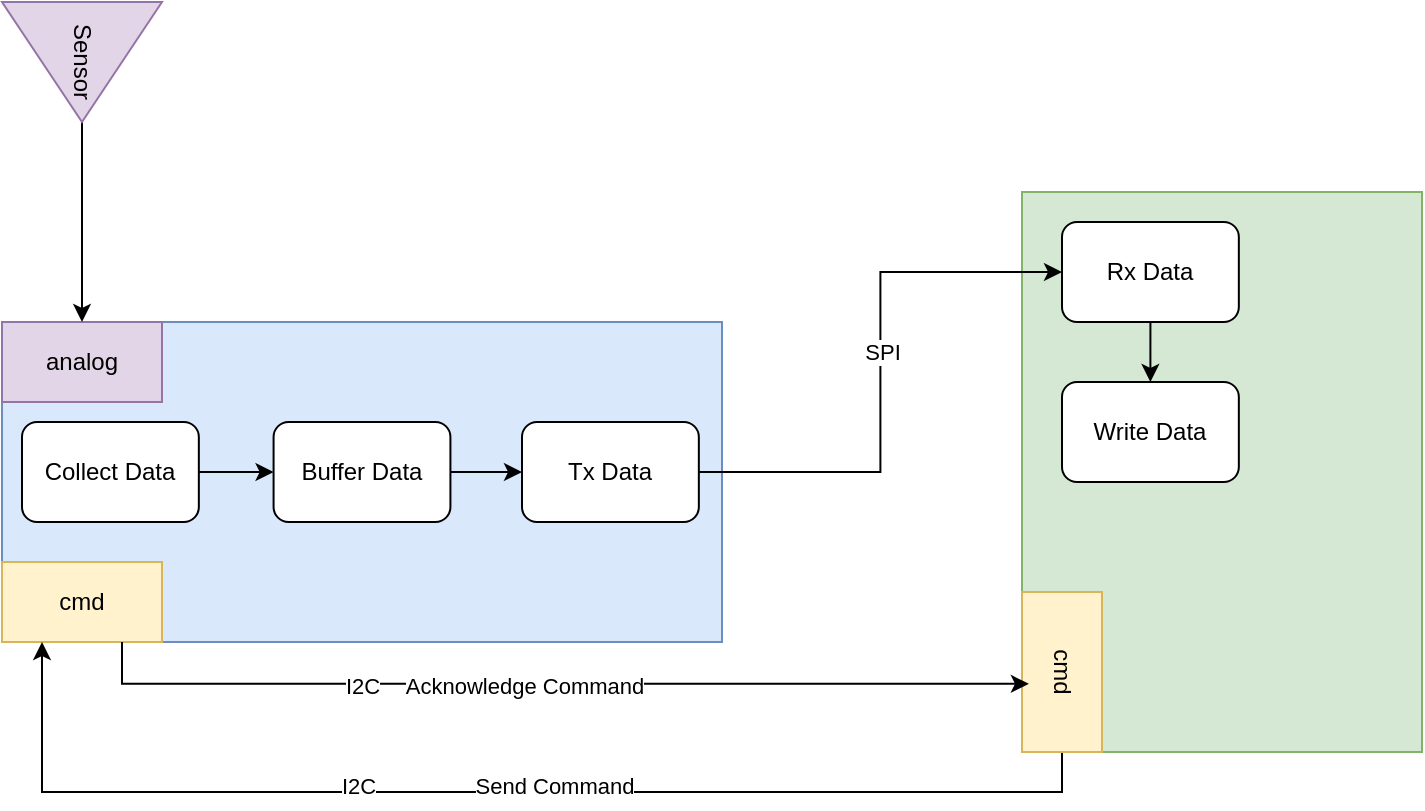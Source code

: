<mxfile version="26.0.9">
  <diagram name="Page-1" id="DLmarki88JReGQ2s3c1B">
    <mxGraphModel dx="984" dy="746" grid="1" gridSize="10" guides="1" tooltips="1" connect="1" arrows="1" fold="1" page="1" pageScale="1" pageWidth="850" pageHeight="1100" math="0" shadow="0">
      <root>
        <mxCell id="0" />
        <mxCell id="1" parent="0" />
        <mxCell id="a-mVC0DCv3H6YnYu_qxZ-1" value="" style="rounded=0;whiteSpace=wrap;html=1;fillColor=#d5e8d4;strokeColor=#82b366;" vertex="1" parent="1">
          <mxGeometry x="550" y="135" width="200" height="280" as="geometry" />
        </mxCell>
        <mxCell id="a-mVC0DCv3H6YnYu_qxZ-2" value="" style="rounded=0;whiteSpace=wrap;html=1;fillColor=#dae8fc;strokeColor=#6c8ebf;" vertex="1" parent="1">
          <mxGeometry x="40" y="200" width="360" height="160" as="geometry" />
        </mxCell>
        <mxCell id="a-mVC0DCv3H6YnYu_qxZ-12" style="edgeStyle=orthogonalEdgeStyle;rounded=0;orthogonalLoop=1;jettySize=auto;html=1;exitX=1;exitY=0.5;exitDx=0;exitDy=0;entryX=0;entryY=0.5;entryDx=0;entryDy=0;" edge="1" parent="1" source="a-mVC0DCv3H6YnYu_qxZ-6" target="a-mVC0DCv3H6YnYu_qxZ-8">
          <mxGeometry relative="1" as="geometry" />
        </mxCell>
        <mxCell id="a-mVC0DCv3H6YnYu_qxZ-25" value="SPI" style="edgeLabel;html=1;align=center;verticalAlign=middle;resizable=0;points=[];" vertex="1" connectable="0" parent="a-mVC0DCv3H6YnYu_qxZ-12">
          <mxGeometry x="0.072" y="-1" relative="1" as="geometry">
            <mxPoint as="offset" />
          </mxGeometry>
        </mxCell>
        <mxCell id="a-mVC0DCv3H6YnYu_qxZ-13" style="edgeStyle=orthogonalEdgeStyle;rounded=0;orthogonalLoop=1;jettySize=auto;html=1;exitX=0.5;exitY=1;exitDx=0;exitDy=0;" edge="1" parent="1" source="a-mVC0DCv3H6YnYu_qxZ-8" target="a-mVC0DCv3H6YnYu_qxZ-9">
          <mxGeometry relative="1" as="geometry" />
        </mxCell>
        <mxCell id="a-mVC0DCv3H6YnYu_qxZ-8" value="Rx Data" style="rounded=1;whiteSpace=wrap;html=1;" vertex="1" parent="1">
          <mxGeometry x="569.999" y="150" width="88.421" height="50" as="geometry" />
        </mxCell>
        <mxCell id="a-mVC0DCv3H6YnYu_qxZ-9" value="Write Data" style="rounded=1;whiteSpace=wrap;html=1;" vertex="1" parent="1">
          <mxGeometry x="569.999" y="230" width="88.421" height="50" as="geometry" />
        </mxCell>
        <mxCell id="a-mVC0DCv3H6YnYu_qxZ-16" value="cmd" style="rounded=0;whiteSpace=wrap;html=1;fillColor=#fff2cc;strokeColor=#d6b656;" vertex="1" parent="1">
          <mxGeometry x="40" y="320" width="80" height="40" as="geometry" />
        </mxCell>
        <mxCell id="a-mVC0DCv3H6YnYu_qxZ-21" style="edgeStyle=orthogonalEdgeStyle;rounded=0;orthogonalLoop=1;jettySize=auto;html=1;exitX=1;exitY=0.5;exitDx=0;exitDy=0;entryX=0.25;entryY=1;entryDx=0;entryDy=0;" edge="1" parent="1" source="a-mVC0DCv3H6YnYu_qxZ-17" target="a-mVC0DCv3H6YnYu_qxZ-16">
          <mxGeometry relative="1" as="geometry" />
        </mxCell>
        <mxCell id="a-mVC0DCv3H6YnYu_qxZ-23" value="Send Command" style="edgeLabel;html=1;align=center;verticalAlign=middle;resizable=0;points=[];" vertex="1" connectable="0" parent="a-mVC0DCv3H6YnYu_qxZ-21">
          <mxGeometry x="-0.093" y="-3" relative="1" as="geometry">
            <mxPoint as="offset" />
          </mxGeometry>
        </mxCell>
        <mxCell id="a-mVC0DCv3H6YnYu_qxZ-27" value="I2C" style="edgeLabel;html=1;align=center;verticalAlign=middle;resizable=0;points=[];" vertex="1" connectable="0" parent="a-mVC0DCv3H6YnYu_qxZ-21">
          <mxGeometry x="0.229" y="-3" relative="1" as="geometry">
            <mxPoint as="offset" />
          </mxGeometry>
        </mxCell>
        <mxCell id="a-mVC0DCv3H6YnYu_qxZ-17" value="cmd" style="rounded=0;whiteSpace=wrap;html=1;rotation=90;fillColor=#fff2cc;strokeColor=#d6b656;" vertex="1" parent="1">
          <mxGeometry x="530" y="355" width="80" height="40" as="geometry" />
        </mxCell>
        <mxCell id="a-mVC0DCv3H6YnYu_qxZ-22" style="edgeStyle=orthogonalEdgeStyle;rounded=0;orthogonalLoop=1;jettySize=auto;html=1;exitX=0.75;exitY=1;exitDx=0;exitDy=0;entryX=0.574;entryY=0.914;entryDx=0;entryDy=0;entryPerimeter=0;" edge="1" parent="1" source="a-mVC0DCv3H6YnYu_qxZ-16" target="a-mVC0DCv3H6YnYu_qxZ-17">
          <mxGeometry relative="1" as="geometry" />
        </mxCell>
        <mxCell id="a-mVC0DCv3H6YnYu_qxZ-24" value="Acknowledge Command" style="edgeLabel;html=1;align=center;verticalAlign=middle;resizable=0;points=[];" vertex="1" connectable="0" parent="a-mVC0DCv3H6YnYu_qxZ-22">
          <mxGeometry x="-0.063" y="-1" relative="1" as="geometry">
            <mxPoint as="offset" />
          </mxGeometry>
        </mxCell>
        <mxCell id="a-mVC0DCv3H6YnYu_qxZ-26" value="I2C" style="edgeLabel;html=1;align=center;verticalAlign=middle;resizable=0;points=[];" vertex="1" connectable="0" parent="a-mVC0DCv3H6YnYu_qxZ-22">
          <mxGeometry x="-0.406" y="-1" relative="1" as="geometry">
            <mxPoint as="offset" />
          </mxGeometry>
        </mxCell>
        <mxCell id="a-mVC0DCv3H6YnYu_qxZ-28" value="" style="group" vertex="1" connectable="0" parent="1">
          <mxGeometry x="50" y="250" width="338.42" height="50" as="geometry" />
        </mxCell>
        <mxCell id="a-mVC0DCv3H6YnYu_qxZ-10" style="edgeStyle=orthogonalEdgeStyle;rounded=0;orthogonalLoop=1;jettySize=auto;html=1;exitX=1;exitY=0.5;exitDx=0;exitDy=0;entryX=0;entryY=0.5;entryDx=0;entryDy=0;" edge="1" parent="a-mVC0DCv3H6YnYu_qxZ-28" source="a-mVC0DCv3H6YnYu_qxZ-3" target="a-mVC0DCv3H6YnYu_qxZ-4">
          <mxGeometry relative="1" as="geometry" />
        </mxCell>
        <mxCell id="a-mVC0DCv3H6YnYu_qxZ-3" value="Collect Data" style="rounded=1;whiteSpace=wrap;html=1;" vertex="1" parent="a-mVC0DCv3H6YnYu_qxZ-28">
          <mxGeometry width="88.421" height="50" as="geometry" />
        </mxCell>
        <mxCell id="a-mVC0DCv3H6YnYu_qxZ-11" style="edgeStyle=orthogonalEdgeStyle;rounded=0;orthogonalLoop=1;jettySize=auto;html=1;exitX=1;exitY=0.5;exitDx=0;exitDy=0;entryX=0;entryY=0.5;entryDx=0;entryDy=0;" edge="1" parent="a-mVC0DCv3H6YnYu_qxZ-28" source="a-mVC0DCv3H6YnYu_qxZ-4" target="a-mVC0DCv3H6YnYu_qxZ-6">
          <mxGeometry relative="1" as="geometry" />
        </mxCell>
        <mxCell id="a-mVC0DCv3H6YnYu_qxZ-4" value="Buffer Data" style="rounded=1;whiteSpace=wrap;html=1;" vertex="1" parent="a-mVC0DCv3H6YnYu_qxZ-28">
          <mxGeometry x="125.789" width="88.421" height="50" as="geometry" />
        </mxCell>
        <mxCell id="a-mVC0DCv3H6YnYu_qxZ-6" value="Tx Data" style="rounded=1;whiteSpace=wrap;html=1;" vertex="1" parent="a-mVC0DCv3H6YnYu_qxZ-28">
          <mxGeometry x="249.999" width="88.421" height="50" as="geometry" />
        </mxCell>
        <mxCell id="a-mVC0DCv3H6YnYu_qxZ-29" value="analog" style="rounded=0;whiteSpace=wrap;html=1;fillColor=#e1d5e7;strokeColor=#9673a6;" vertex="1" parent="1">
          <mxGeometry x="40" y="200" width="80" height="40" as="geometry" />
        </mxCell>
        <mxCell id="a-mVC0DCv3H6YnYu_qxZ-33" value="" style="edgeStyle=orthogonalEdgeStyle;rounded=0;orthogonalLoop=1;jettySize=auto;html=1;" edge="1" parent="1" source="a-mVC0DCv3H6YnYu_qxZ-32" target="a-mVC0DCv3H6YnYu_qxZ-29">
          <mxGeometry relative="1" as="geometry" />
        </mxCell>
        <mxCell id="a-mVC0DCv3H6YnYu_qxZ-32" value="Sensor" style="triangle;whiteSpace=wrap;html=1;rotation=90;fillColor=#e1d5e7;strokeColor=#9673a6;" vertex="1" parent="1">
          <mxGeometry x="50" y="30" width="60" height="80" as="geometry" />
        </mxCell>
      </root>
    </mxGraphModel>
  </diagram>
</mxfile>
